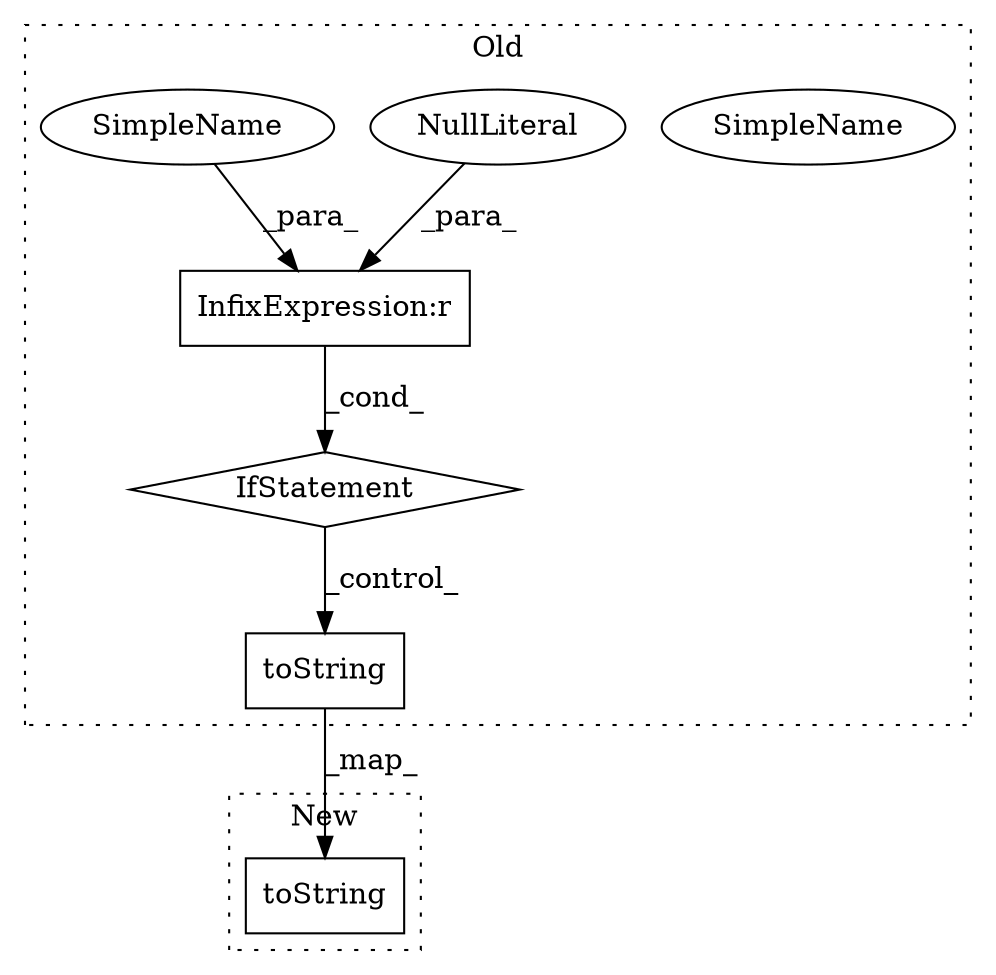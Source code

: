 digraph G {
subgraph cluster0 {
1 [label="toString" a="32" s="9361" l="10" shape="box"];
3 [label="InfixExpression:r" a="27" s="9337" l="4" shape="box"];
4 [label="SimpleName" a="42" s="9332" l="5" shape="ellipse"];
5 [label="IfStatement" a="25" s="9345" l="3" shape="diamond"];
6 [label="NullLiteral" a="33" s="9341" l="4" shape="ellipse"];
7 [label="SimpleName" a="42" s="9332" l="5" shape="ellipse"];
label = "Old";
style="dotted";
}
subgraph cluster1 {
2 [label="toString" a="32" s="9129" l="10" shape="box"];
label = "New";
style="dotted";
}
1 -> 2 [label="_map_"];
3 -> 5 [label="_cond_"];
5 -> 1 [label="_control_"];
6 -> 3 [label="_para_"];
7 -> 3 [label="_para_"];
}